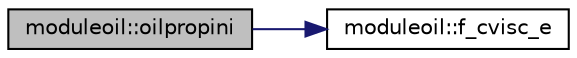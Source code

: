 digraph "moduleoil::oilpropini"
{
 // LATEX_PDF_SIZE
  edge [fontname="Helvetica",fontsize="10",labelfontname="Helvetica",labelfontsize="10"];
  node [fontname="Helvetica",fontsize="10",shape=record];
  rankdir="LR";
  Node1 [label="moduleoil::oilpropini",height=0.2,width=0.4,color="black", fillcolor="grey75", style="filled", fontcolor="black",tooltip=" "];
  Node1 -> Node2 [color="midnightblue",fontsize="10",style="solid",fontname="Helvetica"];
  Node2 [label="moduleoil::f_cvisc_e",height=0.2,width=0.4,color="black", fillcolor="white", style="filled",URL="$namespacemoduleoil.html#a554da2e0cba3e570da78338d2aeef85a",tooltip=" "];
}

